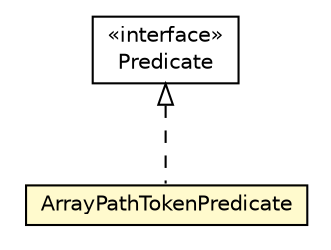 #!/usr/local/bin/dot
#
# Class diagram 
# Generated by UMLGraph version R5_6-24-gf6e263 (http://www.umlgraph.org/)
#

digraph G {
	edge [fontname="Helvetica",fontsize=10,labelfontname="Helvetica",labelfontsize=10];
	node [fontname="Helvetica",fontsize=10,shape=plaintext];
	nodesep=0.25;
	ranksep=0.5;
	// net.trajano.doxdb.jsonpath.internal.token.ScanPathToken.Predicate
	c4486 [label=<<table title="net.trajano.doxdb.jsonpath.internal.token.ScanPathToken.Predicate" border="0" cellborder="1" cellspacing="0" cellpadding="2" port="p" href="./ScanPathToken.Predicate.html">
		<tr><td><table border="0" cellspacing="0" cellpadding="1">
<tr><td align="center" balign="center"> &#171;interface&#187; </td></tr>
<tr><td align="center" balign="center"> Predicate </td></tr>
		</table></td></tr>
		</table>>, URL="./ScanPathToken.Predicate.html", fontname="Helvetica", fontcolor="black", fontsize=10.0];
	// net.trajano.doxdb.jsonpath.internal.token.ScanPathToken.ArrayPathTokenPredicate
	c4489 [label=<<table title="net.trajano.doxdb.jsonpath.internal.token.ScanPathToken.ArrayPathTokenPredicate" border="0" cellborder="1" cellspacing="0" cellpadding="2" port="p" bgcolor="lemonChiffon" href="./ScanPathToken.ArrayPathTokenPredicate.html">
		<tr><td><table border="0" cellspacing="0" cellpadding="1">
<tr><td align="center" balign="center"> ArrayPathTokenPredicate </td></tr>
		</table></td></tr>
		</table>>, URL="./ScanPathToken.ArrayPathTokenPredicate.html", fontname="Helvetica", fontcolor="black", fontsize=10.0];
	//net.trajano.doxdb.jsonpath.internal.token.ScanPathToken.ArrayPathTokenPredicate implements net.trajano.doxdb.jsonpath.internal.token.ScanPathToken.Predicate
	c4486:p -> c4489:p [dir=back,arrowtail=empty,style=dashed];
}

